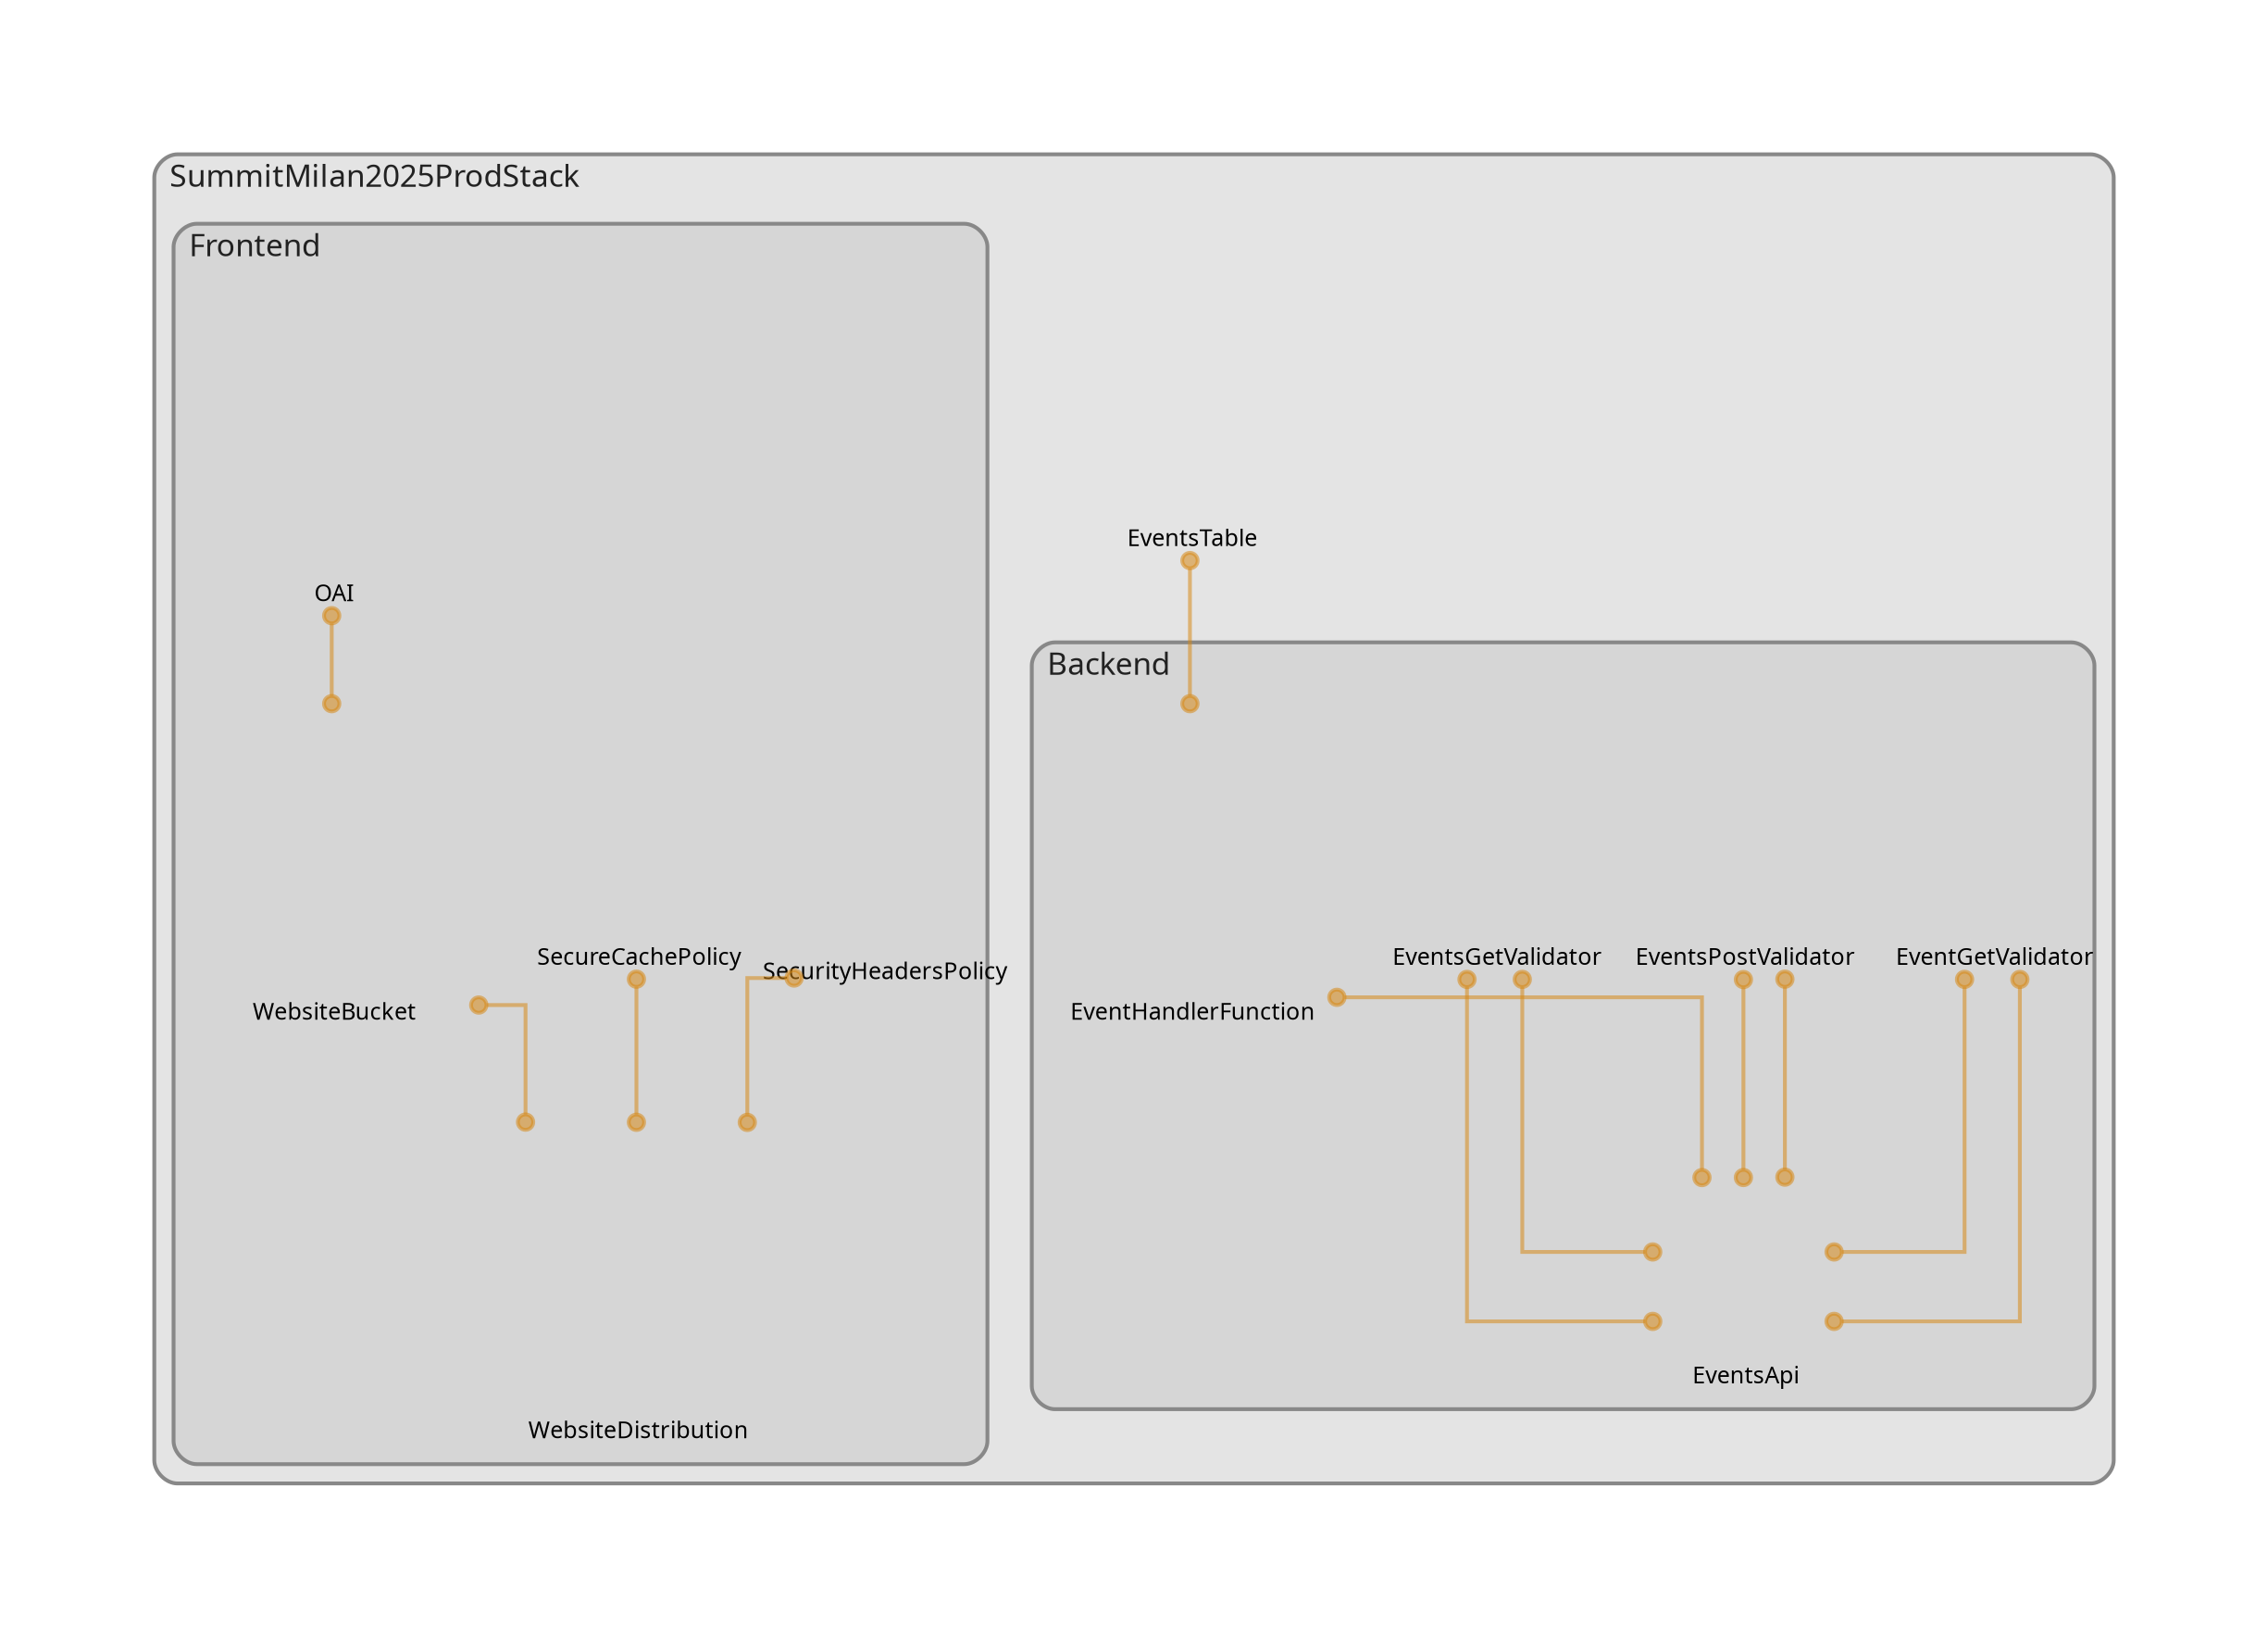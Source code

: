 digraph "Diagram" {
  splines = "ortho";
  pad = "1.0";
  nodesep = "0.60";
  ranksep = "0.75";
  fontname = "Sans-Serif";
  fontsize = "15";
  dpi = "200";
  rankdir = "BT";
  compound = "true";
  fontcolor = "#222222";
  edge [
    color = "#D5871488",
    penwidth = 2,
    arrowhead = "dot",
    arrowtail = "dot",
  ];
  node [
    shape = "box",
    style = "rounded",
    fixedsize = true,
    width = 1.7,
    height = 1.7,
    labelloc = "c",
    imagescale = true,
    fontname = "Sans-Serif",
    fontsize = 8,
    margin = 8,
  ];
  subgraph "SummitMilan2025ProdStack" {
    subgraph "cluster-SubGraph.SummitMilan2025ProdStack" {
      graph [
        label = "SummitMilan2025ProdStack",
        labelloc = "b",
        labeljust = "l",
        margin = "10",
        fontsize = "16",
        penwidth = "2",
        pencolor = "#888888",
        style = "filled,rounded",
        fillcolor = "#e4e4e4",
      ];
      "SummitMilan2025ProdStack/Database/EventsTable" [
        label = " EventsTable",
        fontsize = 12,
        image = "/Users/pasqualemazzei/github-repo/summit-milan-2025/node_modules/cdk-dia/icons/aws/Service/Arch_Database/64/Arch_Amazon-DynamoDB_64@5x.png",
        imagescale = "true",
        imagepos = "tc",
        penwidth = "0",
        shape = "node",
        fixedsize = "true",
        labelloc = "b",
        width = 1.2,
        height = 1.466,
      ];
      subgraph "cluster-SubGraph.Backend" {
        graph [
          label = "Backend",
          labelloc = "b",
          labeljust = "l",
          margin = "10",
          fontsize = "16",
          penwidth = "2",
          pencolor = "#888888",
          style = "filled,rounded",
          fillcolor = "#d6d6d6",
        ];
        "SummitMilan2025ProdStack/Backend/EventHandlerFunction" [
          label = " EventHandlerFunction",
          fontsize = 12,
          image = "/Users/pasqualemazzei/github-repo/summit-milan-2025/node_modules/cdk-dia/icons/aws/Service/Arch_Compute/64/Arch_AWS-Lambda_64@5x.png",
          imagescale = "true",
          imagepos = "tc",
          penwidth = "0",
          shape = "node",
          fixedsize = "true",
          labelloc = "b",
          width = 2,
          height = 2.266,
        ];
        "SummitMilan2025ProdStack/Backend/EventsApi" [
          label = " EventsApi",
          fontsize = 12,
          image = "/Users/pasqualemazzei/github-repo/summit-milan-2025/node_modules/cdk-dia/icons/aws/Service/Arch_Networking-Content/64/Arch_Amazon-API-Gateway_64@5x.png",
          imagescale = "true",
          imagepos = "tc",
          penwidth = "0",
          shape = "node",
          fixedsize = "true",
          labelloc = "b",
          width = 1.2,
          height = 1.466,
        ];
        "SummitMilan2025ProdStack/Backend/EventsGetValidator" [
          label = " EventsGetValidator",
          fontsize = 12,
          image = "/Users/pasqualemazzei/github-repo/summit-milan-2025/node_modules/cdk-dia/icons/aws/Service/Arch_Networking-Content/64/Arch_Amazon-API-Gateway_64@5x.png",
          imagescale = "true",
          imagepos = "tc",
          penwidth = "0",
          shape = "node",
          fixedsize = "true",
          labelloc = "b",
          width = 1.2,
          height = 1.466,
        ];
        "SummitMilan2025ProdStack/Backend/EventsPostValidator" [
          label = " EventsPostValidator",
          fontsize = 12,
          image = "/Users/pasqualemazzei/github-repo/summit-milan-2025/node_modules/cdk-dia/icons/aws/Service/Arch_Networking-Content/64/Arch_Amazon-API-Gateway_64@5x.png",
          imagescale = "true",
          imagepos = "tc",
          penwidth = "0",
          shape = "node",
          fixedsize = "true",
          labelloc = "b",
          width = 1.2,
          height = 1.466,
        ];
        "SummitMilan2025ProdStack/Backend/EventGetValidator" [
          label = " EventGetValidator",
          fontsize = 12,
          image = "/Users/pasqualemazzei/github-repo/summit-milan-2025/node_modules/cdk-dia/icons/aws/Service/Arch_Networking-Content/64/Arch_Amazon-API-Gateway_64@5x.png",
          imagescale = "true",
          imagepos = "tc",
          penwidth = "0",
          shape = "node",
          fixedsize = "true",
          labelloc = "b",
          width = 1.2,
          height = 1.466,
        ];
      }
      subgraph "cluster-SubGraph.Frontend" {
        graph [
          label = "Frontend",
          labelloc = "b",
          labeljust = "l",
          margin = "10",
          fontsize = "16",
          penwidth = "2",
          pencolor = "#888888",
          style = "filled,rounded",
          fillcolor = "#d6d6d6",
        ];
        "SummitMilan2025ProdStack/Frontend/WebsiteBucket" [
          label = " WebsiteBucket",
          fontsize = 12,
          image = "/Users/pasqualemazzei/github-repo/summit-milan-2025/node_modules/cdk-dia/icons/aws/Service/Arch_Storage/64/Arch_Amazon-S3-Standard_64@5x.png",
          imagescale = "true",
          imagepos = "tc",
          penwidth = "0",
          shape = "node",
          fixedsize = "true",
          labelloc = "b",
          width = 2,
          height = 2.266,
        ];
        "SummitMilan2025ProdStack/Frontend/OAI" [
          label = " OAI",
          fontsize = 12,
          image = "/Users/pasqualemazzei/github-repo/summit-milan-2025/node_modules/cdk-dia/icons/aws/Resource/Res_Security-Identity-and-Compliance/Res_48_Dark/Res_AWS-Identity-Access-Management_Permissions_48_Dark_gen.png",
          imagescale = "true",
          imagepos = "tc",
          penwidth = "0",
          shape = "node",
          fixedsize = "true",
          labelloc = "b",
          width = 2,
          height = 2.266,
        ];
        "SummitMilan2025ProdStack/Frontend/SecureCachePolicy" [
          label = " SecureCachePolicy",
          fontsize = 12,
          image = "/Users/pasqualemazzei/github-repo/summit-milan-2025/node_modules/cdk-dia/icons/aws/Service/Arch_Networking-Content/64/Arch_Amazon-CloudFront_64@5x.png",
          imagescale = "true",
          imagepos = "tc",
          penwidth = "0",
          shape = "node",
          fixedsize = "true",
          labelloc = "b",
          width = 1.2,
          height = 1.466,
        ];
        "SummitMilan2025ProdStack/Frontend/SecurityHeadersPolicy" [
          label = "\nSecurityHeadersPolicy",
          fontsize = 12,
          image = "/Users/pasqualemazzei/github-repo/summit-milan-2025/node_modules/cdk-dia/icons/aws/Service/Arch_Networking-Content/64/Arch_Amazon-CloudFront_64@5x.png",
          imagescale = "true",
          imagepos = "tc",
          penwidth = "0",
          shape = "node",
          fixedsize = "true",
          labelloc = "b",
          width = 1.2,
          height = 1.682,
        ];
        "SummitMilan2025ProdStack/Frontend/WebsiteDistribution" [
          label = " WebsiteDistribution",
          fontsize = 12,
          image = "/Users/pasqualemazzei/github-repo/summit-milan-2025/node_modules/cdk-dia/icons/aws/Service/Arch_Networking-Content/64/Arch_Amazon-CloudFront_64@5x.png",
          imagescale = "true",
          imagepos = "tc",
          penwidth = "0",
          shape = "node",
          fixedsize = "true",
          labelloc = "b",
          width = 2,
          height = 2.266,
        ];
      }
    }
  }
  "SummitMilan2025ProdStack/Backend/EventHandlerFunction" -> "SummitMilan2025ProdStack/Database/EventsTable" [
    dir = "both",
  ];
  "SummitMilan2025ProdStack/Backend/EventsApi" -> "SummitMilan2025ProdStack/Backend/EventHandlerFunction" [
    dir = "both",
  ];
  "SummitMilan2025ProdStack/Backend/EventsApi" -> "SummitMilan2025ProdStack/Backend/EventsGetValidator" [
    dir = "both",
  ];
  "SummitMilan2025ProdStack/Backend/EventsApi" -> "SummitMilan2025ProdStack/Backend/EventsPostValidator" [
    dir = "both",
  ];
  "SummitMilan2025ProdStack/Backend/EventsApi" -> "SummitMilan2025ProdStack/Backend/EventGetValidator" [
    dir = "both",
  ];
  "SummitMilan2025ProdStack/Backend/EventsGetValidator" -> "SummitMilan2025ProdStack/Backend/EventsApi" [
    dir = "both",
  ];
  "SummitMilan2025ProdStack/Backend/EventsPostValidator" -> "SummitMilan2025ProdStack/Backend/EventsApi" [
    dir = "both",
  ];
  "SummitMilan2025ProdStack/Backend/EventGetValidator" -> "SummitMilan2025ProdStack/Backend/EventsApi" [
    dir = "both",
  ];
  "SummitMilan2025ProdStack/Frontend/WebsiteBucket" -> "SummitMilan2025ProdStack/Frontend/OAI" [
    dir = "both",
  ];
  "SummitMilan2025ProdStack/Frontend/WebsiteDistribution" -> "SummitMilan2025ProdStack/Frontend/WebsiteBucket" [
    dir = "both",
  ];
  "SummitMilan2025ProdStack/Frontend/WebsiteDistribution" -> "SummitMilan2025ProdStack/Frontend/SecureCachePolicy" [
    dir = "both",
  ];
  "SummitMilan2025ProdStack/Frontend/WebsiteDistribution" -> "SummitMilan2025ProdStack/Frontend/SecurityHeadersPolicy" [
    dir = "both",
  ];
}